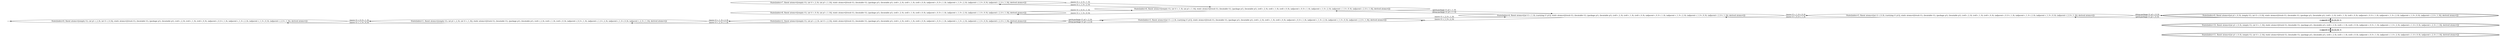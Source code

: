 digraph {
rankdir="LR"
s0[label="State(index=0, fluent atoms=[(empty t1), (at p1 c_2_0), (at t1 c_0_0)], static atoms=[(truck t1), (locatable t1), (package p1), (locatable p1), (cell c_2_0), (cell c_1_0), (cell c_0_0), (adjacent c_0_0 c_1_0), (adjacent c_1_0 c_2_0), (adjacent c_1_0 c_0_0), (adjacent c_2_0 c_1_0)], derived atoms=[])"]
s1[label="State(index=1, fluent atoms=[(empty t1), (at p1 c_2_0), (at t1 c_1_0)], static atoms=[(truck t1), (locatable t1), (package p1), (locatable p1), (cell c_2_0), (cell c_1_0), (cell c_0_0), (adjacent c_0_0 c_1_0), (adjacent c_1_0 c_2_0), (adjacent c_1_0 c_0_0), (adjacent c_2_0 c_1_0)], derived atoms=[])"]
s2[label="State(index=2, fluent atoms=[(empty t1), (at p1 c_2_0), (at t1 c_2_0)], static atoms=[(truck t1), (locatable t1), (package p1), (locatable p1), (cell c_2_0), (cell c_1_0), (cell c_0_0), (adjacent c_0_0 c_1_0), (adjacent c_1_0 c_2_0), (adjacent c_1_0 c_0_0), (adjacent c_2_0 c_1_0)], derived atoms=[])"]
s3[label="State(index=3, fluent atoms=[(at t1 c_2_0), (carrying t1 p1)], static atoms=[(truck t1), (locatable t1), (package p1), (locatable p1), (cell c_2_0), (cell c_1_0), (cell c_0_0), (adjacent c_0_0 c_1_0), (adjacent c_1_0 c_2_0), (adjacent c_1_0 c_0_0), (adjacent c_2_0 c_1_0)], derived atoms=[])"]
s4[label="State(index=4, fluent atoms=[(at t1 c_1_0), (carrying t1 p1)], static atoms=[(truck t1), (locatable t1), (package p1), (locatable p1), (cell c_2_0), (cell c_1_0), (cell c_0_0), (adjacent c_0_0 c_1_0), (adjacent c_1_0 c_2_0), (adjacent c_1_0 c_0_0), (adjacent c_2_0 c_1_0)], derived atoms=[])"]
s5[label="State(index=5, fluent atoms=[(at t1 c_0_0), (carrying t1 p1)], static atoms=[(truck t1), (locatable t1), (package p1), (locatable p1), (cell c_2_0), (cell c_1_0), (cell c_0_0), (adjacent c_0_0 c_1_0), (adjacent c_1_0 c_2_0), (adjacent c_1_0 c_0_0), (adjacent c_2_0 c_1_0)], derived atoms=[])"]
s6[label="State(index=6, fluent atoms=[(empty t1), (at t1 c_1_0), (at p1 c_1_0)], static atoms=[(truck t1), (locatable t1), (package p1), (locatable p1), (cell c_2_0), (cell c_1_0), (cell c_0_0), (adjacent c_0_0 c_1_0), (adjacent c_1_0 c_2_0), (adjacent c_1_0 c_0_0), (adjacent c_2_0 c_1_0)], derived atoms=[])"]
s7[label="State(index=7, fluent atoms=[(empty t1), (at t1 c_2_0), (at p1 c_1_0)], static atoms=[(truck t1), (locatable t1), (package p1), (locatable p1), (cell c_2_0), (cell c_1_0), (cell c_0_0), (adjacent c_0_0 c_1_0), (adjacent c_1_0 c_2_0), (adjacent c_1_0 c_0_0), (adjacent c_2_0 c_1_0)], derived atoms=[])"]
s8[label="State(index=8, fluent atoms=[(empty t1), (at t1 c_0_0), (at p1 c_1_0)], static atoms=[(truck t1), (locatable t1), (package p1), (locatable p1), (cell c_2_0), (cell c_1_0), (cell c_0_0), (adjacent c_0_0 c_1_0), (adjacent c_1_0 c_2_0), (adjacent c_1_0 c_0_0), (adjacent c_2_0 c_1_0)], derived atoms=[])"]
s9[peripheries=2,label="State(index=9, fluent atoms=[(at p1 c_0_0), (empty t1), (at t1 c_0_0)], static atoms=[(truck t1), (locatable t1), (package p1), (locatable p1), (cell c_2_0), (cell c_1_0), (cell c_0_0), (adjacent c_0_0 c_1_0), (adjacent c_1_0 c_2_0), (adjacent c_1_0 c_0_0), (adjacent c_2_0 c_1_0)], derived atoms=[])"]
s10[peripheries=2,label="State(index=10, fluent atoms=[(at p1 c_0_0), (empty t1), (at t1 c_1_0)], static atoms=[(truck t1), (locatable t1), (package p1), (locatable p1), (cell c_2_0), (cell c_1_0), (cell c_0_0), (adjacent c_0_0 c_1_0), (adjacent c_1_0 c_2_0), (adjacent c_1_0 c_0_0), (adjacent c_2_0 c_1_0)], derived atoms=[])"]
s11[peripheries=2,label="State(index=11, fluent atoms=[(at p1 c_0_0), (empty t1), (at t1 c_2_0)], static atoms=[(truck t1), (locatable t1), (package p1), (locatable p1), (cell c_2_0), (cell c_1_0), (cell c_0_0), (adjacent c_0_0 c_1_0), (adjacent c_1_0 c_2_0), (adjacent c_1_0 c_0_0), (adjacent c_2_0 c_1_0)], derived atoms=[])"]
Dangling [ label = "", style = invis ]
{ rank = same; Dangling }
Dangling -> s0
{ rank = same; s0}
{ rank = same; s1}
{ rank = same; s2,s7,s8}
{ rank = same; s3,s6}
{ rank = same; s4}
{ rank = same; s5}
{ rank = same; s9,s10,s11}
s0->s1 [label="(move t1 c_0_0 c_1_0)"]
s1->s2 [label="(move t1 c_1_0 c_2_0)"]
s1->s0 [label="(move t1 c_1_0 c_0_0)"]
s2->s1 [label="(move t1 c_2_0 c_1_0)"]
s2->s3 [label="(pick-package t1 p1 c_2_0)"]
s3->s4 [label="(move t1 c_2_0 c_1_0)"]
s3->s2 [label="(drop-package t1 p1 c_2_0)"]
s4->s3 [label="(move t1 c_1_0 c_2_0)"]
s4->s5 [label="(move t1 c_1_0 c_0_0)"]
s4->s6 [label="(drop-package t1 p1 c_1_0)"]
s6->s7 [label="(move t1 c_1_0 c_2_0)"]
s6->s8 [label="(move t1 c_1_0 c_0_0)"]
s6->s4 [label="(pick-package t1 p1 c_1_0)"]
s8->s6 [label="(move t1 c_0_0 c_1_0)"]
s7->s6 [label="(move t1 c_2_0 c_1_0)"]
s5->s4 [label="(move t1 c_0_0 c_1_0)"]
s5->s9 [label="(drop-package t1 p1 c_0_0)"]
s9->s10 [label="(move t1 c_0_0 c_1_0)"]
s9->s5 [label="(pick-package t1 p1 c_0_0)"]
s10->s11 [label="(move t1 c_1_0 c_2_0)"]
s10->s9 [label="(move t1 c_1_0 c_0_0)"]
s11->s10 [label="(move t1 c_2_0 c_1_0)"]
}
